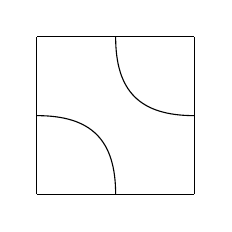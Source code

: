 \begin{tikzpicture}
	\begin{pgfonlayer}{nodelayer}
		\node [style=none] (0) at (-1, 1) {};
		\node [style=none] (1) at (-1, 0) {};
		\node [style=none] (2) at (-1, -1) {};
		\node [style=none] (3) at (0, -1) {};
		\node [style=none] (4) at (1, -1) {};
		\node [style=none] (5) at (1, 0) {};
		\node [style=none] (6) at (1, 1) {};
		\node [style=none] (7) at (0, 1) {};
	\end{pgfonlayer}
	\begin{pgfonlayer}{edgelayer}
		\draw (0.center) to (7.center);
		\draw (7.center) to (6.center);
		\draw (6.center) to (5.center);
		\draw (5.center) to (4.center);
		\draw (4.center) to (3.center);
		\draw (3.center) to (2.center);
		\draw (2.center) to (1.center);
		\draw (1.center) to (0.center);
		\draw [bend right=45, looseness=1.25] (7.center) to (5.center);
		\draw [bend left=45, looseness=1.25] (1.center) to (3.center);
	\end{pgfonlayer}
\end{tikzpicture}

